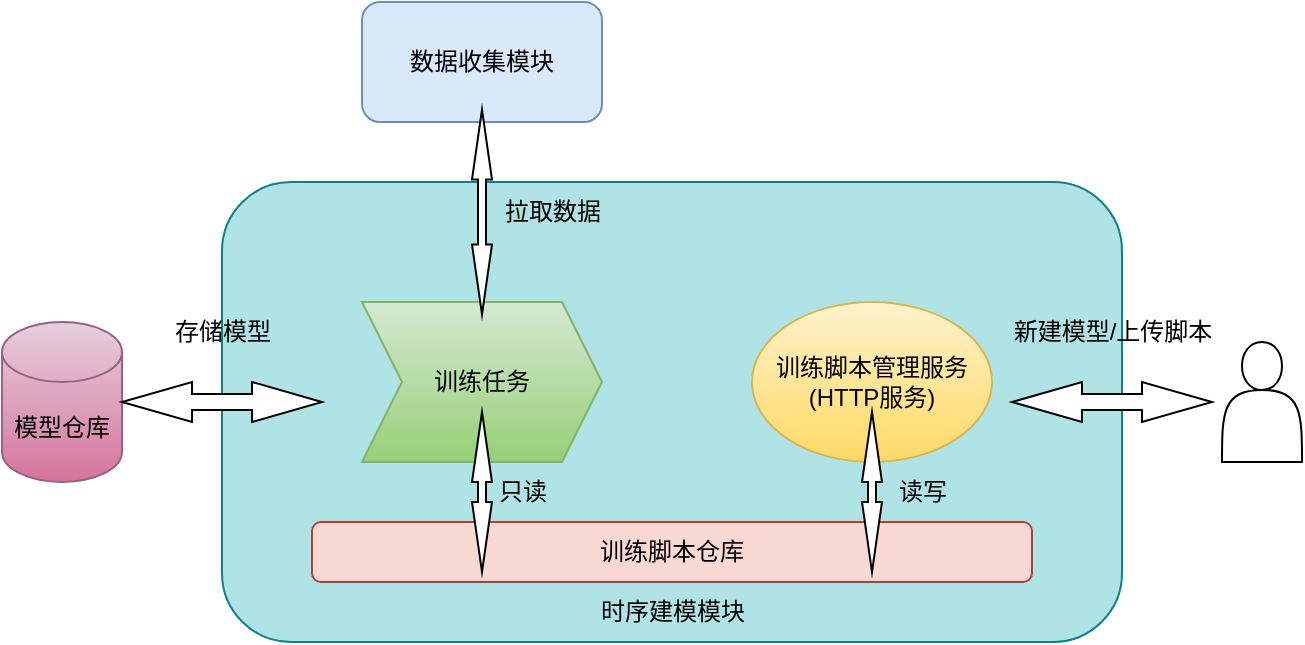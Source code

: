 <mxfile>
    <diagram id="L9olP1Q6glZcWgRkW976" name="第 1 页">
        <mxGraphModel dx="1041" dy="588" grid="1" gridSize="10" guides="1" tooltips="1" connect="1" arrows="1" fold="1" page="1" pageScale="1" pageWidth="1169" pageHeight="827" math="0" shadow="0">
            <root>
                <mxCell id="0"/>
                <mxCell id="1" parent="0"/>
                <mxCell id="2" value="" style="rounded=1;whiteSpace=wrap;html=1;fillColor=#b0e3e6;strokeColor=#0e8088;" vertex="1" parent="1">
                    <mxGeometry x="260" y="140" width="450" height="230" as="geometry"/>
                </mxCell>
                <mxCell id="3" value="&lt;font color=&quot;#000000&quot;&gt;时序建模模块&lt;/font&gt;" style="text;html=1;align=center;verticalAlign=middle;resizable=0;points=[];autosize=1;strokeColor=none;fillColor=none;" vertex="1" parent="1">
                    <mxGeometry x="435" y="340" width="100" height="30" as="geometry"/>
                </mxCell>
                <mxCell id="4" value="&lt;font color=&quot;#000000&quot;&gt;训练脚本仓库&lt;/font&gt;" style="rounded=1;whiteSpace=wrap;html=1;fillColor=#fad9d5;strokeColor=#ae4132;" vertex="1" parent="1">
                    <mxGeometry x="305" y="310" width="360" height="30" as="geometry"/>
                </mxCell>
                <mxCell id="7" value="&lt;font color=&quot;#000000&quot;&gt;训练脚本管理服务(HTTP服务)&lt;/font&gt;" style="ellipse;whiteSpace=wrap;html=1;fillColor=#fff2cc;gradientColor=#ffd966;strokeColor=#d6b656;" vertex="1" parent="1">
                    <mxGeometry x="525" y="200" width="120" height="80" as="geometry"/>
                </mxCell>
                <mxCell id="8" value="" style="shape=actor;whiteSpace=wrap;html=1;fontColor=#000000;" vertex="1" parent="1">
                    <mxGeometry x="760" y="220" width="40" height="60" as="geometry"/>
                </mxCell>
                <mxCell id="9" value="" style="html=1;shadow=0;dashed=0;align=center;verticalAlign=middle;shape=mxgraph.arrows2.twoWayArrow;dy=0.6;dx=35;fontColor=#000000;" vertex="1" parent="1">
                    <mxGeometry x="655" y="240" width="100" height="20" as="geometry"/>
                </mxCell>
                <mxCell id="10" value="新建模型/上传脚本" style="text;html=1;align=center;verticalAlign=middle;resizable=0;points=[];autosize=1;strokeColor=none;fillColor=none;fontColor=#000000;" vertex="1" parent="1">
                    <mxGeometry x="645" y="200" width="120" height="30" as="geometry"/>
                </mxCell>
                <mxCell id="11" value="&lt;font color=&quot;#000000&quot;&gt;训练任务&lt;/font&gt;" style="shape=step;perimeter=stepPerimeter;whiteSpace=wrap;html=1;fixedSize=1;fillColor=#d5e8d4;gradientColor=#97d077;strokeColor=#82b366;" vertex="1" parent="1">
                    <mxGeometry x="330" y="200" width="120" height="80" as="geometry"/>
                </mxCell>
                <mxCell id="13" value="&lt;font color=&quot;#000000&quot;&gt;数据收集模块&lt;/font&gt;" style="rounded=1;whiteSpace=wrap;html=1;fillColor=#dae8fc;strokeColor=#6c8ebf;" vertex="1" parent="1">
                    <mxGeometry x="330" y="50" width="120" height="60" as="geometry"/>
                </mxCell>
                <mxCell id="14" value="模型仓库" style="shape=cylinder3;whiteSpace=wrap;html=1;boundedLbl=1;backgroundOutline=1;size=15;fillColor=#e6d0de;gradientColor=#d5739d;strokeColor=#996185;" vertex="1" parent="1">
                    <mxGeometry x="150" y="210" width="60" height="80" as="geometry"/>
                </mxCell>
                <mxCell id="18" value="" style="html=1;shadow=0;dashed=0;align=center;verticalAlign=middle;shape=mxgraph.arrows2.twoWayArrow;dy=0.6;dx=35;fontColor=#000000;rotation=90;" vertex="1" parent="1">
                    <mxGeometry x="545" y="290" width="80" height="10" as="geometry"/>
                </mxCell>
                <mxCell id="19" value="" style="html=1;shadow=0;dashed=0;align=center;verticalAlign=middle;shape=mxgraph.arrows2.twoWayArrow;dy=0.6;dx=35;fontColor=#000000;rotation=90;" vertex="1" parent="1">
                    <mxGeometry x="350" y="290" width="80" height="10" as="geometry"/>
                </mxCell>
                <mxCell id="20" value="读写" style="text;html=1;align=center;verticalAlign=middle;resizable=0;points=[];autosize=1;strokeColor=none;fillColor=none;fontColor=#000000;" vertex="1" parent="1">
                    <mxGeometry x="585" y="280" width="50" height="30" as="geometry"/>
                </mxCell>
                <mxCell id="21" value="只读" style="text;html=1;align=center;verticalAlign=middle;resizable=0;points=[];autosize=1;strokeColor=none;fillColor=none;fontColor=#000000;" vertex="1" parent="1">
                    <mxGeometry x="385" y="280" width="50" height="30" as="geometry"/>
                </mxCell>
                <mxCell id="22" value="" style="html=1;shadow=0;dashed=0;align=center;verticalAlign=middle;shape=mxgraph.arrows2.twoWayArrow;dy=0.6;dx=35;fontColor=#000000;rotation=90;" vertex="1" parent="1">
                    <mxGeometry x="338.75" y="150" width="102.5" height="10" as="geometry"/>
                </mxCell>
                <mxCell id="23" value="拉取数据" style="text;html=1;align=center;verticalAlign=middle;resizable=0;points=[];autosize=1;strokeColor=none;fillColor=none;fontColor=#000000;" vertex="1" parent="1">
                    <mxGeometry x="390" y="140" width="70" height="30" as="geometry"/>
                </mxCell>
                <mxCell id="25" value="" style="html=1;shadow=0;dashed=0;align=center;verticalAlign=middle;shape=mxgraph.arrows2.twoWayArrow;dy=0.6;dx=35;fontColor=#000000;" vertex="1" parent="1">
                    <mxGeometry x="210" y="240" width="100" height="20" as="geometry"/>
                </mxCell>
                <mxCell id="26" value="存储模型" style="text;html=1;align=center;verticalAlign=middle;resizable=0;points=[];autosize=1;strokeColor=none;fillColor=none;fontColor=#000000;" vertex="1" parent="1">
                    <mxGeometry x="225" y="200" width="70" height="30" as="geometry"/>
                </mxCell>
            </root>
        </mxGraphModel>
    </diagram>
</mxfile>